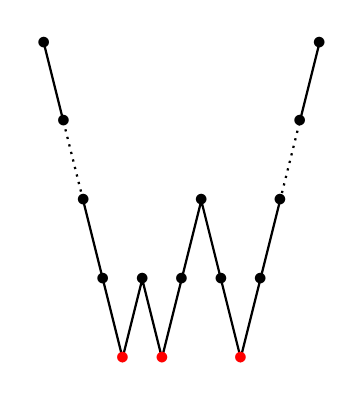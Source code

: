 \begin{tikzpicture}[xscale=0.5]
  \draw[thick] (0,4) node {$\bullet$}
  -- (0.5,3) node {$\bullet$};
  \draw[thick,dotted] (0.5,3) -- (1,2) node {$\bullet$};
  \draw[thick] (1,2) -- (1.5,1) node {$\bullet$}
  -- (2,0) node[red] {$\bullet$}
  -- (2.5,1) node {$\bullet$}
  -- (3,0) node[red] {$\bullet$}
  -- (3.5,1) node {$\bullet$}
  -- (4,2) node {$\bullet$}
  -- (4.5,1) node {$\bullet$}
  -- (5,0) node[red] {$\bullet$}
  -- (5.5,1) node {$\bullet$}
  -- (6,2) node {$\bullet$}
  ;
  \draw[thick,dotted] (6,2) -- (6.5,3) node {$\bullet$};
  \draw[thick] (6.5,3) -- (7,4) node {$\bullet$};
\end{tikzpicture}
